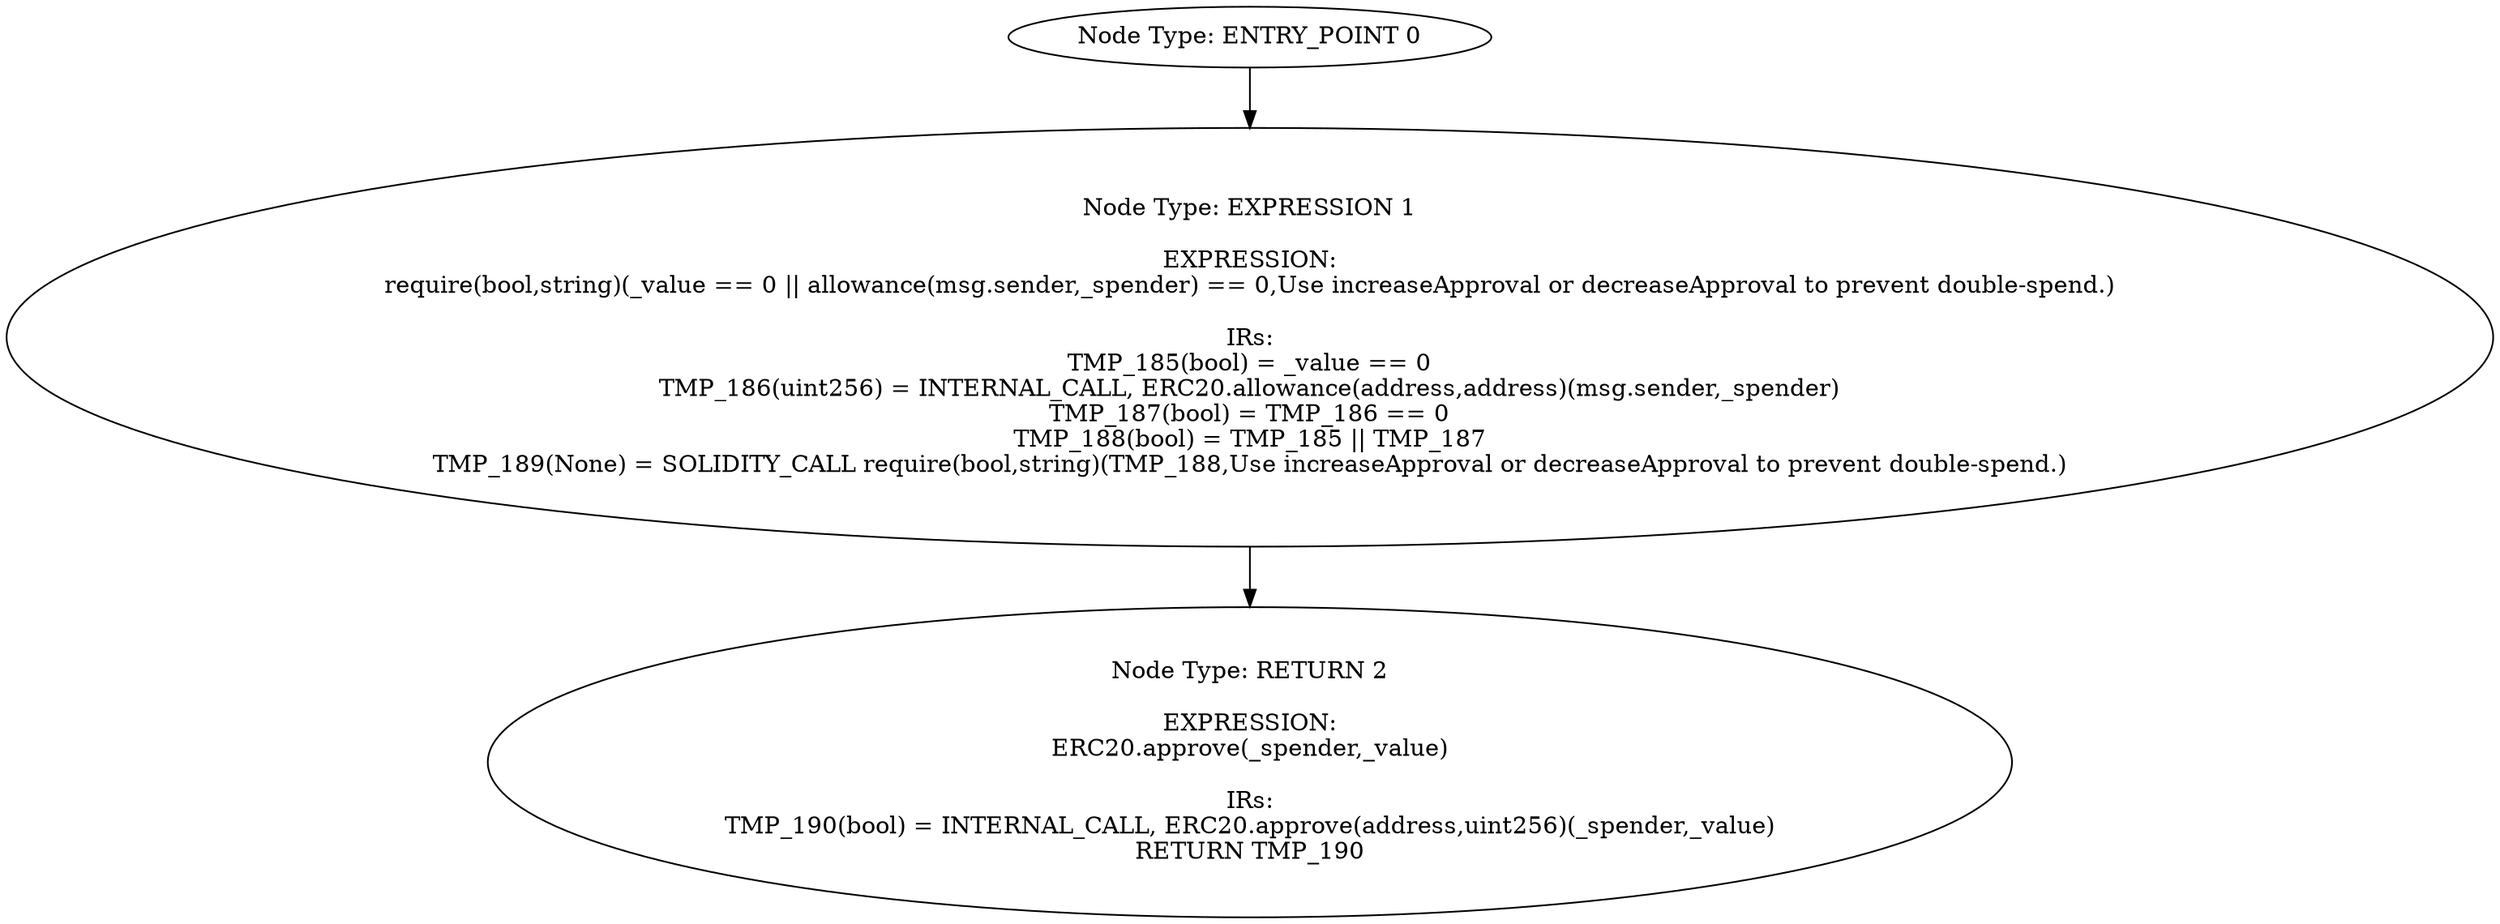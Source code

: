 digraph{
0[label="Node Type: ENTRY_POINT 0
"];
0->1;
1[label="Node Type: EXPRESSION 1

EXPRESSION:
require(bool,string)(_value == 0 || allowance(msg.sender,_spender) == 0,Use increaseApproval or decreaseApproval to prevent double-spend.)

IRs:
TMP_185(bool) = _value == 0
TMP_186(uint256) = INTERNAL_CALL, ERC20.allowance(address,address)(msg.sender,_spender)
TMP_187(bool) = TMP_186 == 0
TMP_188(bool) = TMP_185 || TMP_187
TMP_189(None) = SOLIDITY_CALL require(bool,string)(TMP_188,Use increaseApproval or decreaseApproval to prevent double-spend.)"];
1->2;
2[label="Node Type: RETURN 2

EXPRESSION:
ERC20.approve(_spender,_value)

IRs:
TMP_190(bool) = INTERNAL_CALL, ERC20.approve(address,uint256)(_spender,_value)
RETURN TMP_190"];
}
